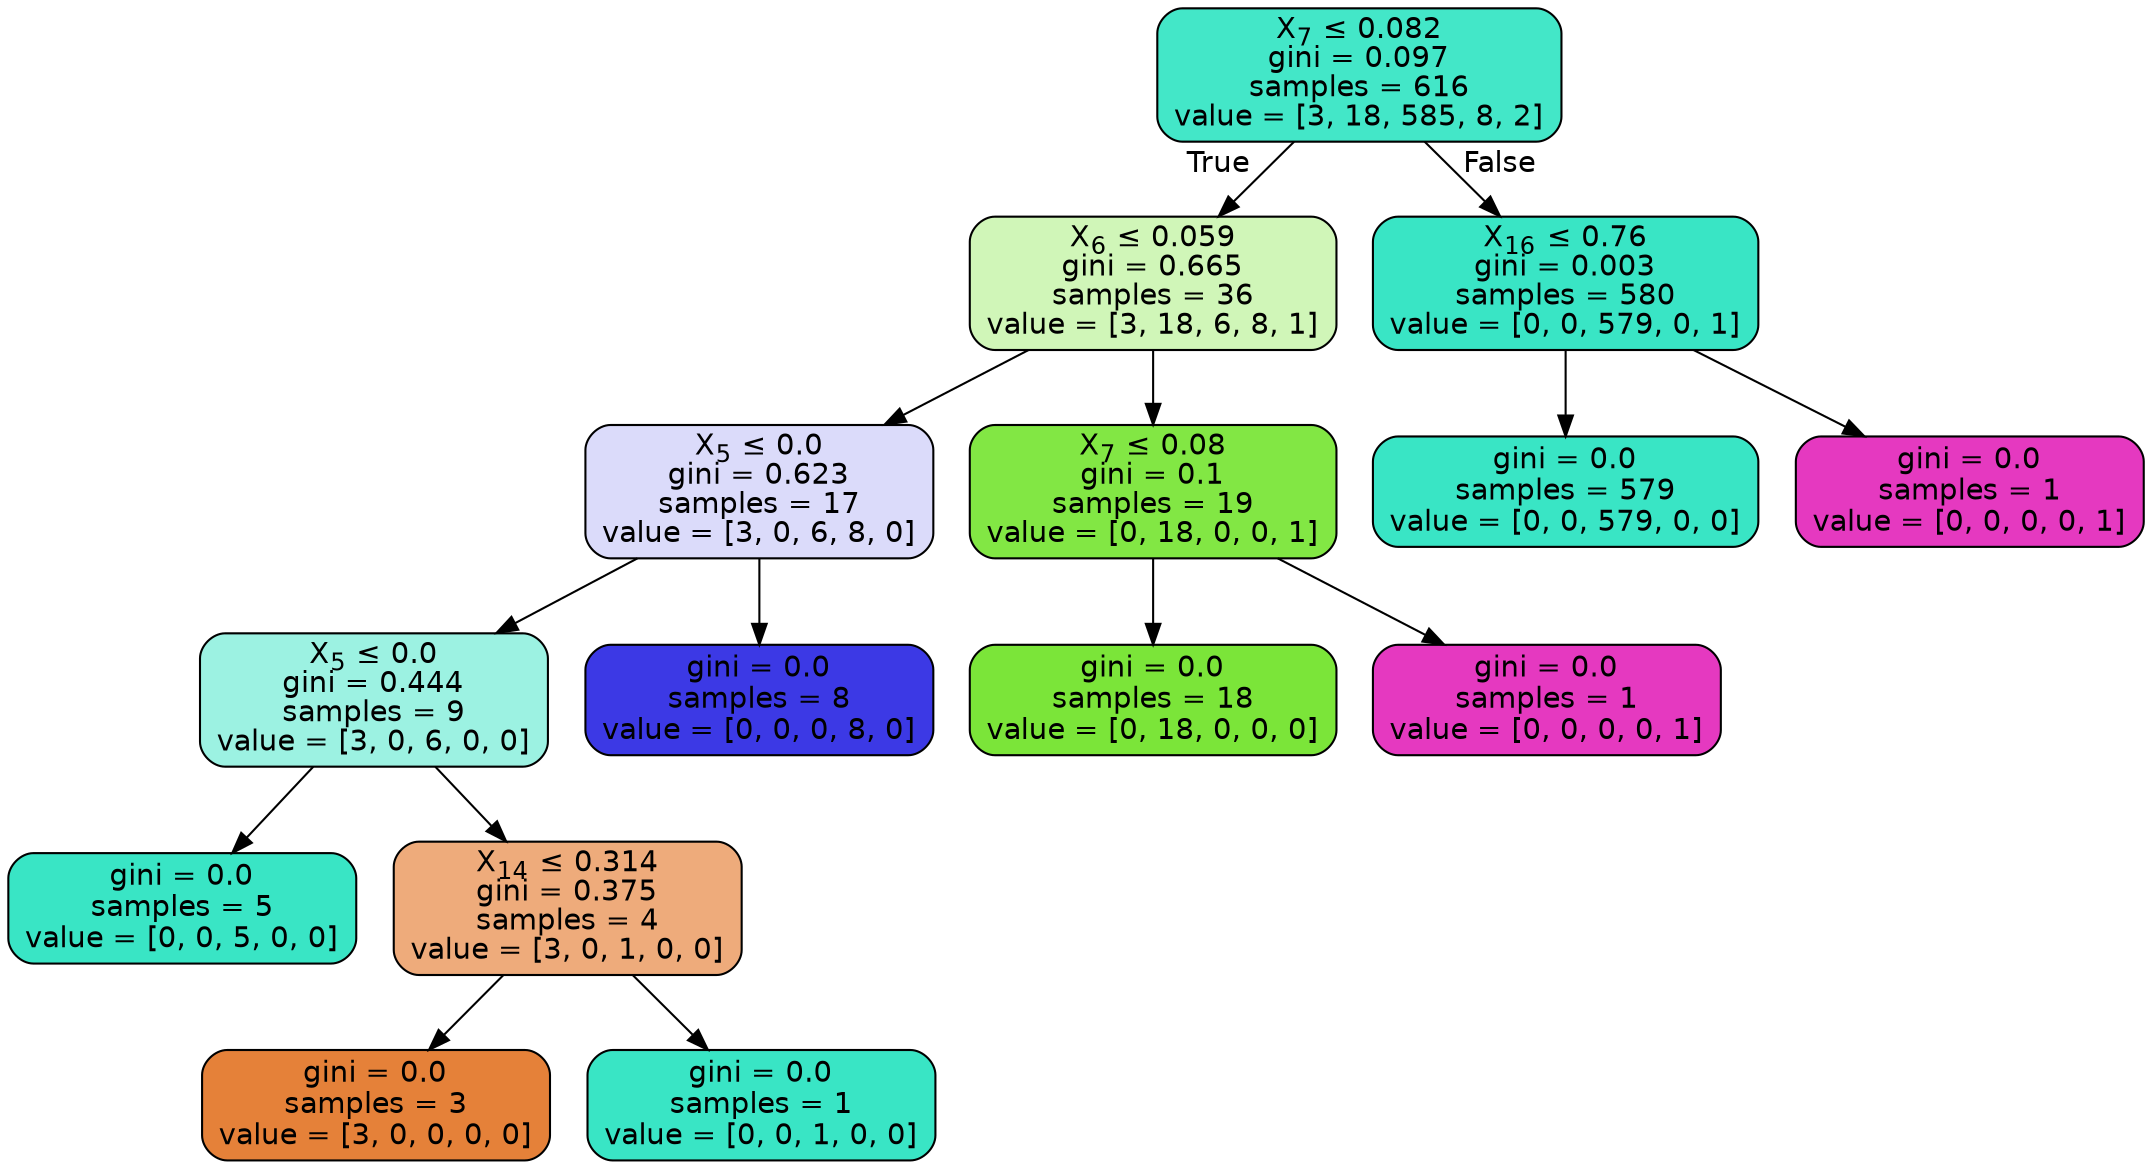 digraph Tree {
node [shape=box, style="filled, rounded", color="black", fontname=helvetica] ;
edge [fontname=helvetica] ;
0 [label=<X<SUB>7</SUB> &le; 0.082<br/>gini = 0.097<br/>samples = 616<br/>value = [3, 18, 585, 8, 2]>, fillcolor="#39e5c5f2"] ;
1 [label=<X<SUB>6</SUB> &le; 0.059<br/>gini = 0.665<br/>samples = 36<br/>value = [3, 18, 6, 8, 1]>, fillcolor="#7be5395b"] ;
0 -> 1 [labeldistance=2.5, labelangle=45, headlabel="True"] ;
2 [label=<X<SUB>5</SUB> &le; 0.0<br/>gini = 0.623<br/>samples = 17<br/>value = [3, 0, 6, 8, 0]>, fillcolor="#3c39e52e"] ;
1 -> 2 ;
3 [label=<X<SUB>5</SUB> &le; 0.0<br/>gini = 0.444<br/>samples = 9<br/>value = [3, 0, 6, 0, 0]>, fillcolor="#39e5c57f"] ;
2 -> 3 ;
4 [label=<gini = 0.0<br/>samples = 5<br/>value = [0, 0, 5, 0, 0]>, fillcolor="#39e5c5ff"] ;
3 -> 4 ;
5 [label=<X<SUB>14</SUB> &le; 0.314<br/>gini = 0.375<br/>samples = 4<br/>value = [3, 0, 1, 0, 0]>, fillcolor="#e58139aa"] ;
3 -> 5 ;
6 [label=<gini = 0.0<br/>samples = 3<br/>value = [3, 0, 0, 0, 0]>, fillcolor="#e58139ff"] ;
5 -> 6 ;
7 [label=<gini = 0.0<br/>samples = 1<br/>value = [0, 0, 1, 0, 0]>, fillcolor="#39e5c5ff"] ;
5 -> 7 ;
8 [label=<gini = 0.0<br/>samples = 8<br/>value = [0, 0, 0, 8, 0]>, fillcolor="#3c39e5ff"] ;
2 -> 8 ;
9 [label=<X<SUB>7</SUB> &le; 0.08<br/>gini = 0.1<br/>samples = 19<br/>value = [0, 18, 0, 0, 1]>, fillcolor="#7be539f1"] ;
1 -> 9 ;
10 [label=<gini = 0.0<br/>samples = 18<br/>value = [0, 18, 0, 0, 0]>, fillcolor="#7be539ff"] ;
9 -> 10 ;
11 [label=<gini = 0.0<br/>samples = 1<br/>value = [0, 0, 0, 0, 1]>, fillcolor="#e539c0ff"] ;
9 -> 11 ;
12 [label=<X<SUB>16</SUB> &le; 0.76<br/>gini = 0.003<br/>samples = 580<br/>value = [0, 0, 579, 0, 1]>, fillcolor="#39e5c5ff"] ;
0 -> 12 [labeldistance=2.5, labelangle=-45, headlabel="False"] ;
13 [label=<gini = 0.0<br/>samples = 579<br/>value = [0, 0, 579, 0, 0]>, fillcolor="#39e5c5ff"] ;
12 -> 13 ;
14 [label=<gini = 0.0<br/>samples = 1<br/>value = [0, 0, 0, 0, 1]>, fillcolor="#e539c0ff"] ;
12 -> 14 ;
}